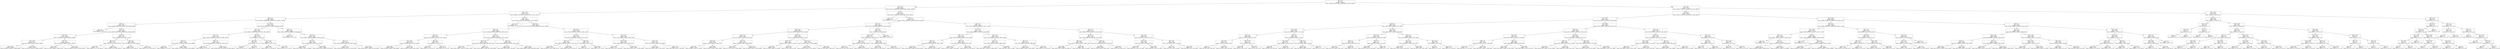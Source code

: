 digraph Tree {
node [shape=box] ;
0 [label="X[0] <= 0.5\ngini = 0.767\nsamples = 11104308\nvalue = [3318560, 5201667, 2096, 5139568, 28833, 1815415, 2063010]"] ;
1 [label="X[3] <= 74.5\ngini = 0.783\nsamples = 6333381\nvalue = [2773427, 1450634, 2053, 2665681, 23630, 1440291, 1666395]"] ;
0 -> 1 [labeldistance=2.5, labelangle=45, headlabel="True"] ;
2 [label="X[10] <= 230.5\ngini = 0.78\nsamples = 5474859\nvalue = [2498556, 1320756, 1637, 2304290, 20029, 1174113, 1343772]"] ;
1 -> 2 ;
3 [label="X[9] <= 2.5\ngini = 0.783\nsamples = 4446231\nvalue = [1896370, 1049982, 1305, 1937851, 15513, 1006761, 1126816]"] ;
2 -> 3 ;
4 [label="X[8] <= 1.5\ngini = 0.776\nsamples = 3007770\nvalue = [1243891, 699647, 183, 1405200, 14418, 910638, 483848]"] ;
3 -> 4 ;
5 [label="gini = 0.0\nsamples = 573300\nvalue = [907189, 0, 0, 0, 0, 0, 0]"] ;
4 -> 5 ;
6 [label="X[8] <= 2.5\ngini = 0.754\nsamples = 2434470\nvalue = [336702, 699647, 183, 1405200, 14418, 910638, 483848]"] ;
4 -> 6 ;
7 [label="X[10] <= 94.5\ngini = 0.712\nsamples = 2206296\nvalue = [0, 699647, 0, 1405200, 0, 900855, 483848]"] ;
6 -> 7 ;
8 [label="X[2] <= 119.5\ngini = 0.697\nsamples = 1143271\nvalue = [0, 357863, 0, 796218, 0, 409240, 244836]"] ;
7 -> 8 ;
9 [label="gini = 0.664\nsamples = 378816\nvalue = [0, 90620, 0, 299148, 0, 125608, 83483]"] ;
8 -> 9 ;
10 [label="gini = 0.709\nsamples = 764455\nvalue = [0, 267243, 0, 497070, 0, 283632, 161353]"] ;
8 -> 10 ;
11 [label="X[6] <= 1.5\ngini = 0.722\nsamples = 1063025\nvalue = [0, 341784, 0, 608982, 0, 491615, 239012]"] ;
7 -> 11 ;
12 [label="gini = 0.706\nsamples = 64753\nvalue = [0, 17362, 0, 38608, 0, 12869, 33725]"] ;
11 -> 12 ;
13 [label="gini = 0.718\nsamples = 998272\nvalue = [0, 324422, 0, 570374, 0, 478746, 205287]"] ;
11 -> 13 ;
14 [label="X[4] <= 8.5\ngini = 0.128\nsamples = 228174\nvalue = [336702, 0, 183, 0, 14418, 9783, 0]"] ;
6 -> 14 ;
15 [label="X[6] <= 6.5\ngini = 0.153\nsamples = 131787\nvalue = [191272, 0, 24, 0, 10055, 6929, 0]"] ;
14 -> 15 ;
16 [label="gini = 0.109\nsamples = 37621\nvalue = [55881, 0, 11, 0, 1702, 1649, 0]"] ;
15 -> 16 ;
17 [label="gini = 0.17\nsamples = 94166\nvalue = [135391, 0, 13, 0, 8353, 5280, 0]"] ;
15 -> 17 ;
18 [label="X[9] <= 0.5\ngini = 0.093\nsamples = 96387\nvalue = [145430, 0, 159, 0, 4363, 2854, 0]"] ;
14 -> 18 ;
19 [label="gini = 0.079\nsamples = 34424\nvalue = [52355, 0, 38, 0, 6, 2202, 0]"] ;
18 -> 19 ;
20 [label="gini = 0.1\nsamples = 61963\nvalue = [93075, 0, 121, 0, 4357, 652, 0]"] ;
18 -> 20 ;
21 [label="X[7] <= 195.5\ngini = 0.758\nsamples = 1438461\nvalue = [652479, 350335, 1122, 532651, 1095, 96123, 642968]"] ;
3 -> 21 ;
22 [label="X[1] <= 0.5\ngini = 0.744\nsamples = 829275\nvalue = [462845, 193863, 1088, 251782, 1042, 50561, 352861]"] ;
21 -> 22 ;
23 [label="X[4] <= 4.5\ngini = 0.747\nsamples = 814527\nvalue = [440166, 193863, 1087, 251781, 979, 49983, 352853]"] ;
22 -> 23 ;
24 [label="X[8] <= 1.5\ngini = 0.731\nsamples = 359795\nvalue = [147928, 111771, 342, 101043, 0, 2020, 206642]"] ;
23 -> 24 ;
25 [label="gini = 0.0\nsamples = 66991\nvalue = [105868, 0, 0, 0, 0, 0, 0]"] ;
24 -> 25 ;
26 [label="gini = 0.688\nsamples = 292804\nvalue = [42060, 111771, 342, 101043, 0, 2020, 206642]"] ;
24 -> 26 ;
27 [label="X[8] <= 1.5\ngini = 0.733\nsamples = 454732\nvalue = [292238, 82092, 745, 150738, 979, 47963, 146211]"] ;
23 -> 27 ;
28 [label="gini = 0.0\nsamples = 126706\nvalue = [200758, 0, 0, 0, 0, 0, 0]"] ;
27 -> 28 ;
29 [label="gini = 0.773\nsamples = 328026\nvalue = [91480, 82092, 745, 150738, 979, 47963, 146211]"] ;
27 -> 29 ;
30 [label="X[8] <= 2.5\ngini = 0.054\nsamples = 14748\nvalue = [22679, 0, 1, 1, 63, 578, 8]"] ;
22 -> 30 ;
31 [label="X[5] <= 0.5\ngini = 0.482\nsamples = 20\nvalue = [20, 0, 0, 1, 0, 1, 8]"] ;
30 -> 31 ;
32 [label="gini = 0.346\nsamples = 5\nvalue = [2, 0, 0, 0, 0, 0, 7]"] ;
31 -> 32 ;
33 [label="gini = 0.259\nsamples = 15\nvalue = [18, 0, 0, 1, 0, 1, 1]"] ;
31 -> 33 ;
34 [label="X[2] <= 129.5\ngini = 0.054\nsamples = 14728\nvalue = [22659, 0, 1, 0, 63, 577, 0]"] ;
30 -> 34 ;
35 [label="gini = 0.069\nsamples = 7145\nvalue = [10917, 0, 1, 0, 36, 365, 0]"] ;
34 -> 35 ;
36 [label="gini = 0.039\nsamples = 7583\nvalue = [11742, 0, 0, 0, 27, 212, 0]"] ;
34 -> 36 ;
37 [label="X[8] <= 1.5\ngini = 0.757\nsamples = 609186\nvalue = [189634, 156472, 34, 280869, 53, 45562, 290107]"] ;
21 -> 37 ;
38 [label="gini = 0.0\nsamples = 79749\nvalue = [125794, 0, 0, 0, 0, 0, 0]"] ;
37 -> 38 ;
39 [label="X[4] <= 4.5\ngini = 0.723\nsamples = 529437\nvalue = [63840, 156472, 34, 280869, 53, 45562, 290107]"] ;
37 -> 39 ;
40 [label="X[3] <= 57.5\ngini = 0.677\nsamples = 206191\nvalue = [16205, 74503, 0, 97293, 2, 75, 137955]"] ;
39 -> 40 ;
41 [label="gini = 0.607\nsamples = 39829\nvalue = [2187, 13399, 0, 12447, 0, 9, 34804]"] ;
40 -> 41 ;
42 [label="gini = 0.686\nsamples = 166362\nvalue = [14018, 61104, 0, 84846, 2, 66, 103151]"] ;
40 -> 42 ;
43 [label="X[5] <= 1.5\ngini = 0.74\nsamples = 323246\nvalue = [47635, 81969, 34, 183576, 51, 45487, 152152]"] ;
39 -> 43 ;
44 [label="gini = 0.712\nsamples = 177437\nvalue = [25505, 40502, 29, 103728, 12, 13759, 97205]"] ;
43 -> 44 ;
45 [label="gini = 0.762\nsamples = 145809\nvalue = [22130, 41467, 5, 79848, 39, 31728, 54947]"] ;
43 -> 45 ;
46 [label="X[8] <= 1.5\ngini = 0.757\nsamples = 1028628\nvalue = [602186, 270774, 332, 366439, 4516, 167352, 216956]"] ;
2 -> 46 ;
47 [label="gini = 0.0\nsamples = 224339\nvalue = [355047, 0, 0, 0, 0, 0, 0]"] ;
46 -> 47 ;
48 [label="X[9] <= 2.5\ngini = 0.788\nsamples = 804289\nvalue = [247139, 270774, 332, 366439, 4516, 167352, 216956]"] ;
46 -> 48 ;
49 [label="X[6] <= 2.0\ngini = 0.784\nsamples = 556486\nvalue = [170584, 201233, 64, 256093, 4355, 149747, 99517]"] ;
48 -> 49 ;
50 [label="X[8] <= 2.5\ngini = 0.761\nsamples = 213222\nvalue = [87276, 91025, 5, 90754, 312, 14137, 54009]"] ;
49 -> 50 ;
51 [label="X[7] <= 62.5\ngini = 0.684\nsamples = 157250\nvalue = [0, 91025, 0, 90754, 0, 13210, 54009]"] ;
50 -> 51 ;
52 [label="gini = 0.663\nsamples = 82849\nvalue = [0, 50983, 0, 49695, 0, 3629, 26989]"] ;
51 -> 52 ;
53 [label="gini = 0.703\nsamples = 74401\nvalue = [0, 40042, 0, 41059, 0, 9581, 27020]"] ;
51 -> 53 ;
54 [label="X[8] <= 4.5\ngini = 0.028\nsamples = 55972\nvalue = [87276, 0, 5, 0, 312, 927, 0]"] ;
50 -> 54 ;
55 [label="gini = 0.44\nsamples = 2784\nvalue = [3106, 0, 5, 0, 312, 927, 0]"] ;
54 -> 55 ;
56 [label="gini = 0.0\nsamples = 53188\nvalue = [84170, 0, 0, 0, 0, 0, 0]"] ;
54 -> 56 ;
57 [label="X[4] <= 7.5\ngini = 0.774\nsamples = 343264\nvalue = [83308, 110208, 59, 165339, 4043, 135610, 45508]"] ;
49 -> 57 ;
58 [label="X[2] <= 128.5\ngini = 0.787\nsamples = 144357\nvalue = [32852, 45379, 1, 68995, 1562, 45873, 34012]"] ;
57 -> 58 ;
59 [label="gini = 0.791\nsamples = 72526\nvalue = [20531, 18482, 1, 31915, 511, 26105, 17383]"] ;
58 -> 59 ;
60 [label="gini = 0.774\nsamples = 71831\nvalue = [12321, 26897, 0, 37080, 1051, 19768, 16629]"] ;
58 -> 60 ;
61 [label="X[9] <= 0.5\ngini = 0.757\nsamples = 198907\nvalue = [50456, 64829, 58, 96344, 2481, 89737, 11496]"] ;
57 -> 61 ;
62 [label="gini = 0.728\nsamples = 18265\nvalue = [3837, 8743, 6, 9916, 1, 204, 6447]"] ;
61 -> 62 ;
63 [label="gini = 0.746\nsamples = 180642\nvalue = [46619, 56086, 52, 86428, 2480, 89533, 5049]"] ;
61 -> 63 ;
64 [label="X[7] <= 201.5\ngini = 0.759\nsamples = 247803\nvalue = [76555, 69541, 268, 110346, 161, 17605, 117439]"] ;
48 -> 64 ;
65 [label="X[1] <= 0.5\ngini = 0.761\nsamples = 167914\nvalue = [62342, 45183, 268, 71063, 148, 10617, 76173]"] ;
64 -> 65 ;
66 [label="X[8] <= 2.5\ngini = 0.761\nsamples = 166032\nvalue = [59505, 45183, 264, 71015, 141, 10547, 76173]"] ;
65 -> 66 ;
67 [label="gini = 0.682\nsamples = 127583\nvalue = [0, 45183, 0, 71015, 0, 9496, 76173]"] ;
66 -> 67 ;
68 [label="gini = 0.047\nsamples = 38449\nvalue = [59505, 0, 264, 0, 141, 1051, 0]"] ;
66 -> 68 ;
69 [label="X[8] <= 2.5\ngini = 0.084\nsamples = 1882\nvalue = [2837, 0, 4, 48, 7, 70, 0]"] ;
65 -> 69 ;
70 [label="gini = 0.0\nsamples = 34\nvalue = [0, 0, 0, 48, 0, 0, 0]"] ;
69 -> 70 ;
71 [label="gini = 0.054\nsamples = 1848\nvalue = [2837, 0, 4, 0, 7, 70, 0]"] ;
69 -> 71 ;
72 [label="X[3] <= 41.5\ngini = 0.743\nsamples = 79889\nvalue = [14213, 24358, 0, 39283, 13, 6988, 41266]"] ;
64 -> 72 ;
73 [label="X[10] <= 239.5\ngini = 0.735\nsamples = 42691\nvalue = [6559, 11648, 0, 20314, 12, 4499, 24371]"] ;
72 -> 73 ;
74 [label="gini = 0.724\nsamples = 2788\nvalue = [481, 1524, 0, 1537, 0, 146, 823]"] ;
73 -> 74 ;
75 [label="gini = 0.731\nsamples = 39903\nvalue = [6078, 10124, 0, 18777, 12, 4353, 23548]"] ;
73 -> 75 ;
76 [label="X[2] <= 124.5\ngini = 0.747\nsamples = 37198\nvalue = [7654, 12710, 0, 18969, 1, 2489, 16895]"] ;
72 -> 76 ;
77 [label="gini = 0.745\nsamples = 23648\nvalue = [5707, 6318, 0, 12827, 0, 1700, 10703]"] ;
76 -> 77 ;
78 [label="gini = 0.737\nsamples = 13550\nvalue = [1947, 6392, 0, 6142, 1, 789, 6192]"] ;
76 -> 78 ;
79 [label="X[8] <= 1.5\ngini = 0.785\nsamples = 858522\nvalue = [274871, 129878, 416, 361391, 3601, 266178, 322623]"] ;
1 -> 79 ;
80 [label="gini = 0.0\nsamples = 91119\nvalue = [144086, 0, 0, 0, 0, 0, 0]"] ;
79 -> 80 ;
81 [label="X[5] <= 1.5\ngini = 0.77\nsamples = 767403\nvalue = [130785, 129878, 416, 361391, 3601, 266178, 322623]"] ;
79 -> 81 ;
82 [label="X[8] <= 2.5\ngini = 0.757\nsamples = 458206\nvalue = [77974, 73879, 292, 208406, 1554, 122001, 241308]"] ;
81 -> 82 ;
83 [label="X[10] <= 23.5\ngini = 0.706\nsamples = 405564\nvalue = [0, 73879, 0, 208406, 0, 118557, 241308]"] ;
82 -> 83 ;
84 [label="X[10] <= 5.5\ngini = 0.708\nsamples = 189397\nvalue = [0, 51529, 0, 122244, 0, 44352, 81795]"] ;
83 -> 84 ;
85 [label="X[6] <= 9.0\ngini = 0.698\nsamples = 62139\nvalue = [0, 12975, 0, 38336, 0, 14067, 32792]"] ;
84 -> 85 ;
86 [label="gini = 0.65\nsamples = 18536\nvalue = [0, 6694, 0, 11334, 0, 0, 11308]"] ;
85 -> 86 ;
87 [label="gini = 0.699\nsamples = 43603\nvalue = [0, 6281, 0, 27002, 0, 14067, 21484]"] ;
85 -> 87 ;
88 [label="X[5] <= 0.5\ngini = 0.709\nsamples = 127258\nvalue = [0, 38554, 0, 83908, 0, 30285, 49003]"] ;
84 -> 88 ;
89 [label="gini = 0.693\nsamples = 38513\nvalue = [0, 7710, 0, 27141, 0, 11569, 14604]"] ;
88 -> 89 ;
90 [label="gini = 0.712\nsamples = 88745\nvalue = [0, 30844, 0, 56767, 0, 18716, 34399]"] ;
88 -> 90 ;
91 [label="X[6] <= 17.0\ngini = 0.668\nsamples = 216167\nvalue = [0, 22350, 0, 86162, 0, 74205, 159513]"] ;
83 -> 91 ;
92 [label="X[2] <= 131.5\ngini = 0.571\nsamples = 59816\nvalue = [0, 11675, 0, 29945, 0, 0, 53130]"] ;
91 -> 92 ;
93 [label="gini = 0.565\nsamples = 57965\nvalue = [0, 10916, 0, 28601, 0, 0, 52256]"] ;
92 -> 93 ;
94 [label="gini = 0.645\nsamples = 1851\nvalue = [0, 759, 0, 1344, 0, 0, 874]"] ;
92 -> 94 ;
95 [label="X[3] <= 75.5\ngini = 0.672\nsamples = 156351\nvalue = [0, 10675, 0, 56217, 0, 74205, 106383]"] ;
91 -> 95 ;
96 [label="gini = 0.661\nsamples = 147355\nvalue = [0, 8919, 0, 47610, 0, 72721, 104011]"] ;
95 -> 96 ;
97 [label="gini = 0.58\nsamples = 8996\nvalue = [0, 1756, 0, 8607, 0, 1484, 2372]"] ;
95 -> 97 ;
98 [label="X[8] <= 4.5\ngini = 0.121\nsamples = 52642\nvalue = [77974, 0, 292, 0, 1554, 3444, 0]"] ;
82 -> 98 ;
99 [label="X[3] <= 76.5\ngini = 0.278\nsamples = 21144\nvalue = [28183, 0, 292, 0, 1554, 3444, 0]"] ;
98 -> 99 ;
100 [label="X[9] <= 2.5\ngini = 0.233\nsamples = 15056\nvalue = [20780, 0, 226, 0, 1060, 1786, 0]"] ;
99 -> 100 ;
101 [label="gini = 0.257\nsamples = 10100\nvalue = [13775, 0, 103, 0, 1007, 1194, 0]"] ;
100 -> 101 ;
102 [label="gini = 0.182\nsamples = 4956\nvalue = [7005, 0, 123, 0, 53, 592, 0]"] ;
100 -> 102 ;
103 [label="X[8] <= 3.5\ngini = 0.376\nsamples = 6088\nvalue = [7403, 0, 66, 0, 494, 1658, 0]"] ;
99 -> 103 ;
104 [label="gini = 0.265\nsamples = 5509\nvalue = [7403, 0, 0, 0, 208, 1126, 0]"] ;
103 -> 104 ;
105 [label="gini = 0.528\nsamples = 579\nvalue = [0, 0, 66, 0, 286, 532, 0]"] ;
103 -> 105 ;
106 [label="gini = 0.0\nsamples = 31498\nvalue = [49791, 0, 0, 0, 0, 0, 0]"] ;
98 -> 106 ;
107 [label="X[4] <= 7.5\ngini = 0.763\nsamples = 309197\nvalue = [52811, 55999, 124, 152985, 2047, 144177, 81315]"] ;
81 -> 107 ;
108 [label="X[7] <= 170.5\ngini = 0.775\nsamples = 179494\nvalue = [33202, 34389, 57, 87365, 1026, 67145, 60980]"] ;
107 -> 108 ;
109 [label="X[3] <= 75.5\ngini = 0.789\nsamples = 75948\nvalue = [20796, 14104, 54, 32900, 761, 27197, 24582]"] ;
108 -> 109 ;
110 [label="X[5] <= 2.5\ngini = 0.781\nsamples = 49266\nvalue = [14014, 6697, 9, 20204, 159, 19160, 17836]"] ;
109 -> 110 ;
111 [label="gini = 0.781\nsamples = 47562\nvalue = [13425, 6565, 9, 19608, 159, 19154, 16470]"] ;
110 -> 111 ;
112 [label="gini = 0.642\nsamples = 1704\nvalue = [589, 132, 0, 596, 0, 6, 1366]"] ;
110 -> 112 ;
113 [label="X[8] <= 2.5\ngini = 0.792\nsamples = 26682\nvalue = [6782, 7407, 45, 12696, 602, 8037, 6746]"] ;
109 -> 113 ;
114 [label="gini = 0.731\nsamples = 21684\nvalue = [0, 7407, 0, 12696, 0, 7478, 6746]"] ;
113 -> 114 ;
115 [label="gini = 0.269\nsamples = 4998\nvalue = [6782, 0, 45, 0, 602, 559, 0]"] ;
113 -> 115 ;
116 [label="X[3] <= 75.5\ngini = 0.759\nsamples = 103546\nvalue = [12406, 20285, 3, 54465, 265, 39948, 36398]"] ;
108 -> 116 ;
117 [label="X[5] <= 2.5\ngini = 0.757\nsamples = 67944\nvalue = [8904, 10319, 1, 33456, 107, 28960, 25853]"] ;
116 -> 117 ;
118 [label="gini = 0.756\nsamples = 65237\nvalue = [8522, 9991, 1, 32190, 107, 28956, 23587]"] ;
117 -> 118 ;
119 [label="gini = 0.612\nsamples = 2707\nvalue = [382, 328, 0, 1266, 0, 4, 2266]"] ;
117 -> 119 ;
120 [label="X[8] <= 2.5\ngini = 0.751\nsamples = 35602\nvalue = [3502, 9966, 2, 21009, 158, 10988, 10545]"] ;
116 -> 120 ;
121 [label="gini = 0.719\nsamples = 33159\nvalue = [0, 9966, 0, 21009, 0, 10765, 10545]"] ;
120 -> 121 ;
122 [label="gini = 0.183\nsamples = 2443\nvalue = [3502, 0, 2, 0, 158, 223, 0]"] ;
120 -> 122 ;
123 [label="X[5] <= 2.5\ngini = 0.727\nsamples = 129703\nvalue = [19609, 21610, 67, 65620, 1021, 77032, 20335]"] ;
107 -> 123 ;
124 [label="X[3] <= 75.5\ngini = 0.677\nsamples = 110208\nvalue = [14934, 18837, 62, 57699, 1021, 76827, 4998]"] ;
123 -> 124 ;
125 [label="X[9] <= 2.5\ngini = 0.643\nsamples = 68045\nvalue = [10199, 7783, 14, 31321, 331, 54683, 3446]"] ;
124 -> 125 ;
126 [label="gini = 0.608\nsamples = 63668\nvalue = [9145, 7334, 12, 29452, 331, 54661, 0]"] ;
125 -> 126 ;
127 [label="gini = 0.644\nsamples = 4377\nvalue = [1054, 449, 2, 1869, 0, 22, 3446]"] ;
125 -> 127 ;
128 [label="X[8] <= 2.5\ngini = 0.699\nsamples = 42163\nvalue = [4735, 11054, 48, 26378, 690, 22144, 1552]"] ;
124 -> 128 ;
129 [label="gini = 0.649\nsamples = 38626\nvalue = [0, 11054, 0, 26378, 0, 22031, 1552]"] ;
128 -> 129 ;
130 [label="gini = 0.266\nsamples = 3537\nvalue = [4735, 0, 48, 0, 690, 113, 0]"] ;
128 -> 130 ;
131 [label="X[3] <= 75.5\ngini = 0.657\nsamples = 19495\nvalue = [4675, 2773, 5, 7921, 0, 205, 15337]"] ;
123 -> 131 ;
132 [label="X[10] <= 25.5\ngini = 0.616\nsamples = 13626\nvalue = [3517, 1334, 5, 4676, 0, 86, 11916]"] ;
131 -> 132 ;
133 [label="gini = 0.541\nsamples = 7029\nvalue = [2008, 513, 0, 1424, 0, 35, 7009]"] ;
132 -> 133 ;
134 [label="gini = 0.662\nsamples = 6597\nvalue = [1509, 821, 5, 3252, 0, 51, 4907]"] ;
132 -> 134 ;
135 [label="X[3] <= 76.5\ngini = 0.708\nsamples = 5869\nvalue = [1158, 1439, 0, 3245, 0, 119, 3421]"] ;
131 -> 135 ;
136 [label="gini = 0.725\nsamples = 2192\nvalue = [535, 755, 0, 1331, 0, 14, 881]"] ;
135 -> 136 ;
137 [label="gini = 0.681\nsamples = 3677\nvalue = [623, 684, 0, 1914, 0, 105, 2540]"] ;
135 -> 137 ;
138 [label="X[1] <= 0.5\ngini = 0.635\nsamples = 4770927\nvalue = [545133, 3751033, 43, 2473887, 5203, 375124, 396615]"] ;
0 -> 138 [labeldistance=2.5, labelangle=-45, headlabel="False"] ;
139 [label="X[5] <= 0.5\ngini = 0.634\nsamples = 4761433\nvalue = [530702, 3751033, 40, 2473803, 5001, 374826, 396614]"] ;
138 -> 139 ;
140 [label="X[7] <= 110.5\ngini = 0.687\nsamples = 431201\nvalue = [31719, 203532, 10, 304255, 209, 56626, 85538]"] ;
139 -> 140 ;
141 [label="X[4] <= 2.5\ngini = 0.677\nsamples = 69345\nvalue = [5591, 45000, 3, 40941, 46, 7474, 10926]"] ;
140 -> 141 ;
142 [label="X[2] <= 124.5\ngini = 0.589\nsamples = 21887\nvalue = [740, 18673, 0, 12027, 1, 1375, 2075]"] ;
141 -> 142 ;
143 [label="X[0] <= 1.5\ngini = 0.698\nsamples = 3564\nvalue = [174, 1247, 0, 2559, 0, 656, 979]"] ;
142 -> 143 ;
144 [label="X[3] <= 44.5\ngini = 0.677\nsamples = 3164\nvalue = [113, 817, 0, 2456, 0, 652, 962]"] ;
143 -> 144 ;
145 [label="gini = 0.7\nsamples = 1291\nvalue = [41, 203, 0, 862, 0, 360, 542]"] ;
144 -> 145 ;
146 [label="gini = 0.644\nsamples = 1873\nvalue = [72, 614, 0, 1594, 0, 292, 420]"] ;
144 -> 146 ;
147 [label="X[10] <= 227.0\ngini = 0.472\nsamples = 400\nvalue = [61, 430, 0, 103, 0, 4, 17]"] ;
143 -> 147 ;
148 [label="gini = 0.391\nsamples = 349\nvalue = [49, 412, 0, 58, 0, 4, 14]"] ;
147 -> 148 ;
149 [label="gini = 0.589\nsamples = 51\nvalue = [12, 18, 0, 45, 0, 0, 3]"] ;
147 -> 149 ;
150 [label="X[6] <= 3.5\ngini = 0.539\nsamples = 18323\nvalue = [566, 17426, 0, 9468, 1, 719, 1096]"] ;
142 -> 150 ;
151 [label="X[2] <= 128.5\ngini = 0.64\nsamples = 1326\nvalue = [65, 951, 0, 815, 0, 103, 185]"] ;
150 -> 151 ;
152 [label="gini = 0.663\nsamples = 814\nvalue = [42, 493, 0, 532, 0, 86, 125]"] ;
151 -> 152 ;
153 [label="gini = 0.584\nsamples = 512\nvalue = [23, 458, 0, 283, 0, 17, 60]"] ;
151 -> 153 ;
154 [label="X[8] <= 2.5\ngini = 0.528\nsamples = 16997\nvalue = [501, 16475, 0, 8653, 1, 616, 911]"] ;
150 -> 154 ;
155 [label="gini = 0.512\nsamples = 16686\nvalue = [30, 16475, 0, 8653, 0, 613, 911]"] ;
154 -> 155 ;
156 [label="gini = 0.017\nsamples = 311\nvalue = [471, 0, 0, 0, 1, 3, 0]"] ;
154 -> 156 ;
157 [label="X[2] <= 124.5\ngini = 0.704\nsamples = 47458\nvalue = [4851, 26327, 3, 28914, 45, 6099, 8851]"] ;
141 -> 157 ;
158 [label="X[3] <= 48.5\ngini = 0.723\nsamples = 15637\nvalue = [1606, 5534, 0, 10482, 4, 2843, 4286]"] ;
157 -> 158 ;
159 [label="X[8] <= 2.5\ngini = 0.714\nsamples = 5852\nvalue = [696, 1157, 0, 4208, 3, 1502, 1747]"] ;
158 -> 159 ;
160 [label="gini = 0.673\nsamples = 5400\nvalue = [16, 1157, 0, 4208, 0, 1502, 1747]"] ;
159 -> 160 ;
161 [label="gini = 0.009\nsamples = 452\nvalue = [680, 0, 0, 0, 3, 0, 0]"] ;
159 -> 161 ;
162 [label="X[8] <= 2.5\ngini = 0.717\nsamples = 9785\nvalue = [910, 4377, 0, 6274, 1, 1341, 2539]"] ;
158 -> 162 ;
163 [label="gini = 0.686\nsamples = 9219\nvalue = [53, 4377, 0, 6274, 0, 1334, 2539]"] ;
162 -> 163 ;
164 [label="gini = 0.018\nsamples = 566\nvalue = [857, 0, 0, 0, 1, 7, 0]"] ;
162 -> 164 ;
165 [label="X[8] <= 2.5\ngini = 0.679\nsamples = 31821\nvalue = [3245, 20793, 3, 18432, 41, 3256, 4565]"] ;
157 -> 165 ;
166 [label="X[3] <= 72.5\ngini = 0.639\nsamples = 29837\nvalue = [206, 20793, 0, 18432, 0, 3193, 4565]"] ;
165 -> 166 ;
167 [label="gini = 0.625\nsamples = 23191\nvalue = [154, 17756, 0, 13185, 0, 2226, 3370]"] ;
166 -> 167 ;
168 [label="gini = 0.645\nsamples = 6646\nvalue = [52, 3037, 0, 5247, 0, 967, 1195]"] ;
166 -> 168 ;
169 [label="X[10] <= 4.5\ngini = 0.066\nsamples = 1984\nvalue = [3039, 0, 3, 0, 41, 63, 0]"] ;
165 -> 169 ;
170 [label="gini = 0.427\nsamples = 29\nvalue = [38, 0, 0, 0, 17, 0, 0]"] ;
169 -> 170 ;
171 [label="gini = 0.057\nsamples = 1955\nvalue = [3001, 0, 3, 0, 24, 63, 0]"] ;
169 -> 171 ;
172 [label="X[7] <= 208.5\ngini = 0.685\nsamples = 361856\nvalue = [26128, 158532, 7, 263314, 163, 49152, 74612]"] ;
140 -> 172 ;
173 [label="X[9] <= 2.5\ngini = 0.686\nsamples = 213581\nvalue = [15725, 102012, 4, 150297, 125, 27956, 41251]"] ;
172 -> 173 ;
174 [label="X[10] <= 38.5\ngini = 0.67\nsamples = 97215\nvalue = [4887, 47277, 2, 70364, 91, 22700, 8334]"] ;
173 -> 174 ;
175 [label="X[9] <= 0.5\ngini = 0.716\nsamples = 16269\nvalue = [1203, 5374, 2, 10776, 17, 5960, 2385]"] ;
174 -> 175 ;
176 [label="gini = 0.705\nsamples = 1202\nvalue = [245, 332, 0, 771, 0, 4, 543]"] ;
175 -> 176 ;
177 [label="gini = 0.709\nsamples = 15067\nvalue = [958, 5042, 2, 10005, 17, 5956, 1842]"] ;
175 -> 177 ;
178 [label="X[0] <= 1.5\ngini = 0.656\nsamples = 80946\nvalue = [3684, 41903, 0, 59588, 74, 16740, 5949]"] ;
174 -> 178 ;
179 [label="gini = 0.645\nsamples = 70915\nvalue = [2701, 30947, 0, 56462, 33, 16197, 5622]"] ;
178 -> 179 ;
180 [label="gini = 0.486\nsamples = 10031\nvalue = [983, 10956, 0, 3126, 41, 543, 327]"] ;
178 -> 180 ;
181 [label="X[3] <= 67.5\ngini = 0.686\nsamples = 116366\nvalue = [10838, 54735, 2, 79933, 34, 5256, 32917]"] ;
173 -> 181 ;
182 [label="X[0] <= 1.5\ngini = 0.679\nsamples = 64383\nvalue = [5583, 37079, 0, 40555, 16, 2514, 15668]"] ;
181 -> 182 ;
183 [label="gini = 0.671\nsamples = 54733\nvalue = [3914, 27307, 0, 38307, 14, 2274, 14294]"] ;
182 -> 183 ;
184 [label="gini = 0.551\nsamples = 9650\nvalue = [1669, 9772, 0, 2248, 2, 240, 1374]"] ;
182 -> 184 ;
185 [label="X[6] <= 32.5\ngini = 0.676\nsamples = 51983\nvalue = [5255, 17656, 2, 39378, 18, 2742, 17249]"] ;
181 -> 185 ;
186 [label="gini = 0.674\nsamples = 34285\nvalue = [3772, 8817, 0, 26157, 14, 2125, 13360]"] ;
185 -> 186 ;
187 [label="gini = 0.656\nsamples = 17698\nvalue = [1483, 8839, 2, 13221, 4, 617, 3889]"] ;
185 -> 187 ;
188 [label="X[8] <= 2.5\ngini = 0.679\nsamples = 148275\nvalue = [10403, 56520, 3, 113017, 38, 21196, 33361]"] ;
172 -> 188 ;
189 [label="X[9] <= 2.5\ngini = 0.652\nsamples = 141945\nvalue = [419, 56520, 0, 113017, 0, 21178, 33361]"] ;
188 -> 189 ;
190 [label="X[2] <= 133.5\ngini = 0.634\nsamples = 69450\nvalue = [193, 27140, 0, 57618, 0, 17210, 7659]"] ;
189 -> 190 ;
191 [label="gini = 0.63\nsamples = 64251\nvalue = [163, 23963, 0, 54142, 0, 16176, 7140]"] ;
190 -> 191 ;
192 [label="gini = 0.653\nsamples = 5199\nvalue = [30, 3177, 0, 3476, 0, 1034, 519]"] ;
190 -> 192 ;
193 [label="X[0] <= 1.5\ngini = 0.65\nsamples = 72495\nvalue = [226, 29380, 0, 55399, 0, 3968, 25702]"] ;
189 -> 193 ;
194 [label="gini = 0.641\nsamples = 66345\nvalue = [174, 23379, 0, 52677, 0, 3857, 24809]"] ;
193 -> 194 ;
195 [label="gini = 0.537\nsamples = 6150\nvalue = [52, 6001, 0, 2722, 0, 111, 893]"] ;
193 -> 195 ;
196 [label="X[0] <= 3.5\ngini = 0.012\nsamples = 6330\nvalue = [9984, 0, 3, 0, 38, 18, 0]"] ;
188 -> 196 ;
197 [label="X[8] <= 4.5\ngini = 0.009\nsamples = 6153\nvalue = [9708, 0, 3, 0, 26, 15, 0]"] ;
196 -> 197 ;
198 [label="gini = 0.296\nsamples = 159\nvalue = [216, 0, 3, 0, 26, 15, 0]"] ;
197 -> 198 ;
199 [label="gini = 0.0\nsamples = 5994\nvalue = [9492, 0, 0, 0, 0, 0, 0]"] ;
197 -> 199 ;
200 [label="X[2] <= 127.5\ngini = 0.099\nsamples = 177\nvalue = [276, 0, 0, 0, 12, 3, 0]"] ;
196 -> 200 ;
201 [label="gini = 0.238\nsamples = 68\nvalue = [97, 0, 0, 0, 12, 3, 0]"] ;
200 -> 201 ;
202 [label="gini = 0.0\nsamples = 109\nvalue = [179, 0, 0, 0, 0, 0, 0]"] ;
200 -> 202 ;
203 [label="X[10] <= 230.5\ngini = 0.622\nsamples = 4330232\nvalue = [498983, 3547501, 30, 2169548, 4792, 318200, 311076]"] ;
139 -> 203 ;
204 [label="X[8] <= 2.5\ngini = 0.632\nsamples = 3394486\nvalue = [373052, 2698516, 29, 1746567, 3814, 276957, 271705]"] ;
203 -> 204 ;
205 [label="X[7] <= 148.5\ngini = 0.585\nsamples = 3177128\nvalue = [36695, 2698516, 0, 1746567, 0, 273377, 271705]"] ;
204 -> 205 ;
206 [label="X[8] <= 1.5\ngini = 0.558\nsamples = 1193972\nvalue = [16802, 1103147, 0, 587201, 0, 90208, 92341]"] ;
205 -> 206 ;
207 [label="gini = 0.0\nsamples = 10691\nvalue = [16802, 0, 0, 0, 0, 0, 0]"] ;
206 -> 207 ;
208 [label="X[0] <= 1.5\ngini = 0.55\nsamples = 1183281\nvalue = [0, 1103147, 0, 587201, 0, 90208, 92341]"] ;
206 -> 208 ;
209 [label="gini = 0.577\nsamples = 941738\nvalue = [0, 816369, 0, 508832, 0, 83093, 82373]"] ;
208 -> 209 ;
210 [label="gini = 0.394\nsamples = 241543\nvalue = [0, 286778, 0, 78369, 0, 7115, 9968]"] ;
208 -> 210 ;
211 [label="X[8] <= 1.5\ngini = 0.598\nsamples = 1983156\nvalue = [19893, 1595369, 0, 1159366, 0, 183169, 179364]"] ;
205 -> 211 ;
212 [label="gini = 0.0\nsamples = 12560\nvalue = [19893, 0, 0, 0, 0, 0, 0]"] ;
211 -> 212 ;
213 [label="X[4] <= 2.5\ngini = 0.593\nsamples = 1970596\nvalue = [0, 1595369, 0, 1159366, 0, 183169, 179364]"] ;
211 -> 213 ;
214 [label="gini = 0.539\nsamples = 280505\nvalue = [0, 264419, 0, 141269, 0, 16117, 21358]"] ;
213 -> 214 ;
215 [label="gini = 0.6\nsamples = 1690091\nvalue = [0, 1330950, 0, 1018097, 0, 167052, 158006]"] ;
213 -> 215 ;
216 [label="X[3] <= 72.5\ngini = 0.042\nsamples = 217358\nvalue = [336357, 0, 29, 0, 3814, 3580, 0]"] ;
204 -> 216 ;
217 [label="X[6] <= 43.5\ngini = 0.016\nsamples = 135819\nvalue = [213220, 0, 16, 0, 702, 978, 0]"] ;
216 -> 217 ;
218 [label="X[8] <= 4.5\ngini = 0.013\nsamples = 132621\nvalue = [208422, 0, 16, 0, 598, 782, 0]"] ;
217 -> 218 ;
219 [label="gini = 0.112\nsamples = 15051\nvalue = [22412, 0, 16, 0, 598, 782, 0]"] ;
218 -> 219 ;
220 [label="gini = 0.0\nsamples = 117570\nvalue = [186010, 0, 0, 0, 0, 0, 0]"] ;
218 -> 220 ;
221 [label="X[7] <= 185.5\ngini = 0.112\nsamples = 3198\nvalue = [4798, 0, 0, 0, 104, 196, 0]"] ;
217 -> 221 ;
222 [label="gini = 0.156\nsamples = 2209\nvalue = [3243, 0, 0, 0, 100, 195, 0]"] ;
221 -> 222 ;
223 [label="gini = 0.006\nsamples = 989\nvalue = [1555, 0, 0, 0, 4, 1, 0]"] ;
221 -> 223 ;
224 [label="X[8] <= 4.5\ngini = 0.086\nsamples = 81539\nvalue = [123137, 0, 13, 0, 3112, 2602, 0]"] ;
216 -> 224 ;
225 [label="X[3] <= 73.5\ngini = 0.312\nsamples = 19930\nvalue = [25992, 0, 13, 0, 3112, 2602, 0]"] ;
224 -> 225 ;
226 [label="gini = 0.635\nsamples = 4191\nvalue = [3114, 0, 0, 0, 2161, 1434, 0]"] ;
225 -> 226 ;
227 [label="gini = 0.16\nsamples = 15739\nvalue = [22878, 0, 13, 0, 951, 1168, 0]"] ;
225 -> 227 ;
228 [label="gini = 0.0\nsamples = 61609\nvalue = [97145, 0, 0, 0, 0, 0, 0]"] ;
224 -> 228 ;
229 [label="X[8] <= 2.5\ngini = 0.58\nsamples = 935746\nvalue = [125931, 848985, 1, 422981, 978, 41243, 39371]"] ;
203 -> 229 ;
230 [label="X[0] <= 2.5\ngini = 0.508\nsamples = 856776\nvalue = [2658, 848985, 0, 422981, 0, 40569, 39371]"] ;
229 -> 230 ;
231 [label="X[10] <= 238.5\ngini = 0.498\nsamples = 816239\nvalue = [2386, 829656, 0, 381486, 0, 39248, 37924]"] ;
230 -> 231 ;
232 [label="X[0] <= 1.5\ngini = 0.461\nsamples = 382630\nvalue = [521, 410729, 0, 167427, 0, 13250, 12686]"] ;
231 -> 232 ;
233 [label="gini = 0.446\nsamples = 338380\nvalue = [452, 373215, 0, 137080, 0, 12274, 11633]"] ;
232 -> 233 ;
234 [label="gini = 0.524\nsamples = 44250\nvalue = [69, 37514, 0, 30347, 0, 976, 1053]"] ;
232 -> 234 ;
235 [label="X[4] <= 2.5\ngini = 0.527\nsamples = 433609\nvalue = [1865, 418927, 0, 214059, 0, 25998, 25238]"] ;
231 -> 235 ;
236 [label="gini = 0.451\nsamples = 72300\nvalue = [258, 79339, 0, 29216, 0, 2155, 3227]"] ;
235 -> 236 ;
237 [label="gini = 0.54\nsamples = 361309\nvalue = [1607, 339588, 0, 184843, 0, 23843, 22011]"] ;
235 -> 237 ;
238 [label="X[2] <= 128.5\ngini = 0.485\nsamples = 40537\nvalue = [272, 19329, 0, 41495, 0, 1321, 1447]"] ;
230 -> 238 ;
239 [label="X[10] <= 231.5\ngini = 0.434\nsamples = 27935\nvalue = [99, 11051, 0, 31202, 0, 763, 907]"] ;
238 -> 239 ;
240 [label="gini = 0.276\nsamples = 4226\nvalue = [0, 977, 0, 5599, 0, 51, 54]"] ;
239 -> 240 ;
241 [label="gini = 0.456\nsamples = 23709\nvalue = [99, 10074, 0, 25603, 0, 712, 853]"] ;
239 -> 241 ;
242 [label="X[6] <= 40.5\ngini = 0.555\nsamples = 12602\nvalue = [173, 8278, 0, 10293, 0, 558, 540]"] ;
238 -> 242 ;
243 [label="gini = 0.551\nsamples = 6057\nvalue = [129, 5075, 0, 3863, 0, 227, 237]"] ;
242 -> 243 ;
244 [label="gini = 0.513\nsamples = 6545\nvalue = [44, 3203, 0, 6430, 0, 331, 303]"] ;
242 -> 244 ;
245 [label="X[10] <= 249.5\ngini = 0.026\nsamples = 78970\nvalue = [123273, 0, 1, 0, 978, 674, 0]"] ;
229 -> 245 ;
246 [label="X[2] <= 127.5\ngini = 0.006\nsamples = 65141\nvalue = [102647, 0, 1, 0, 91, 231, 0]"] ;
245 -> 246 ;
247 [label="X[5] <= 2.5\ngini = 0.003\nsamples = 46518\nvalue = [73288, 0, 0, 0, 31, 81, 0]"] ;
246 -> 247 ;
248 [label="gini = 0.003\nsamples = 44453\nvalue = [70006, 0, 0, 0, 31, 64, 0]"] ;
247 -> 248 ;
249 [label="gini = 0.01\nsamples = 2065\nvalue = [3282, 0, 0, 0, 0, 17, 0]"] ;
247 -> 249 ;
250 [label="X[6] <= 2.0\ngini = 0.014\nsamples = 18623\nvalue = [29359, 0, 1, 0, 60, 150, 0]"] ;
246 -> 250 ;
251 [label="gini = 0.003\nsamples = 4049\nvalue = [6353, 0, 0, 0, 7, 1, 0]"] ;
250 -> 251 ;
252 [label="gini = 0.017\nsamples = 14574\nvalue = [23006, 0, 1, 0, 53, 149, 0]"] ;
250 -> 252 ;
253 [label="X[8] <= 4.5\ngini = 0.115\nsamples = 13829\nvalue = [20626, 0, 0, 0, 887, 443, 0]"] ;
245 -> 253 ;
254 [label="X[3] <= 40.5\ngini = 0.501\nsamples = 2468\nvalue = [2575, 0, 0, 0, 887, 443, 0]"] ;
253 -> 254 ;
255 [label="gini = 0.0\nsamples = 147\nvalue = [242, 0, 0, 0, 0, 0, 0]"] ;
254 -> 255 ;
256 [label="gini = 0.521\nsamples = 2321\nvalue = [2333, 0, 0, 0, 887, 443, 0]"] ;
254 -> 256 ;
257 [label="gini = 0.0\nsamples = 11361\nvalue = [18051, 0, 0, 0, 0, 0, 0]"] ;
253 -> 257 ;
258 [label="X[2] <= 136.5\ngini = 0.076\nsamples = 9494\nvalue = [14431, 0, 3, 84, 202, 298, 1]"] ;
138 -> 258 ;
259 [label="X[8] <= 2.5\ngini = 0.068\nsamples = 9092\nvalue = [13879, 0, 3, 9, 193, 297, 1]"] ;
258 -> 259 ;
260 [label="X[7] <= 75.5\ngini = 0.485\nsamples = 8\nvalue = [2, 0, 0, 9, 0, 1, 1]"] ;
259 -> 260 ;
261 [label="X[4] <= 8.0\ngini = 0.444\nsamples = 2\nvalue = [2, 0, 0, 0, 0, 0, 1]"] ;
260 -> 261 ;
262 [label="gini = 0.0\nsamples = 1\nvalue = [0, 0, 0, 0, 0, 0, 1]"] ;
261 -> 262 ;
263 [label="gini = 0.0\nsamples = 1\nvalue = [2, 0, 0, 0, 0, 0, 0]"] ;
261 -> 263 ;
264 [label="X[6] <= 7.5\ngini = 0.18\nsamples = 6\nvalue = [0, 0, 0, 9, 0, 1, 0]"] ;
260 -> 264 ;
265 [label="gini = 0.0\nsamples = 1\nvalue = [0, 0, 0, 0, 0, 1, 0]"] ;
264 -> 265 ;
266 [label="gini = 0.0\nsamples = 5\nvalue = [0, 0, 0, 9, 0, 0, 0]"] ;
264 -> 266 ;
267 [label="X[10] <= 129.5\ngini = 0.067\nsamples = 9084\nvalue = [13877, 0, 3, 0, 193, 296, 0]"] ;
259 -> 267 ;
268 [label="X[4] <= 2.5\ngini = 0.083\nsamples = 5118\nvalue = [7707, 0, 0, 0, 119, 226, 0]"] ;
267 -> 268 ;
269 [label="X[9] <= 2.5\ngini = 0.18\nsamples = 509\nvalue = [735, 0, 0, 0, 15, 65, 0]"] ;
268 -> 269 ;
270 [label="X[3] <= 65.5\ngini = 0.097\nsamples = 157\nvalue = [223, 0, 0, 0, 11, 1, 0]"] ;
269 -> 270 ;
271 [label="gini = 0.231\nsamples = 20\nvalue = [26, 0, 0, 0, 4, 0, 0]"] ;
270 -> 271 ;
272 [label="gini = 0.075\nsamples = 137\nvalue = [197, 0, 0, 0, 7, 1, 0]"] ;
270 -> 272 ;
273 [label="X[10] <= 85.5\ngini = 0.209\nsamples = 352\nvalue = [512, 0, 0, 0, 4, 64, 0]"] ;
269 -> 273 ;
274 [label="gini = 0.104\nsamples = 208\nvalue = [326, 0, 0, 0, 0, 19, 0]"] ;
273 -> 274 ;
275 [label="gini = 0.337\nsamples = 144\nvalue = [186, 0, 0, 0, 4, 45, 0]"] ;
273 -> 275 ;
276 [label="X[3] <= 70.5\ngini = 0.071\nsamples = 4609\nvalue = [6972, 0, 0, 0, 104, 161, 0]"] ;
268 -> 276 ;
277 [label="X[2] <= 131.5\ngini = 0.057\nsamples = 3101\nvalue = [4722, 0, 0, 0, 55, 88, 0]"] ;
276 -> 277 ;
278 [label="gini = 0.037\nsamples = 2194\nvalue = [3349, 0, 0, 0, 30, 34, 0]"] ;
277 -> 278 ;
279 [label="gini = 0.104\nsamples = 907\nvalue = [1373, 0, 0, 0, 25, 54, 0]"] ;
277 -> 279 ;
280 [label="X[6] <= 22.0\ngini = 0.099\nsamples = 1508\nvalue = [2250, 0, 0, 0, 49, 73, 0]"] ;
276 -> 280 ;
281 [label="gini = 0.163\nsamples = 320\nvalue = [459, 0, 0, 0, 18, 26, 0]"] ;
280 -> 281 ;
282 [label="gini = 0.081\nsamples = 1188\nvalue = [1791, 0, 0, 0, 31, 47, 0]"] ;
280 -> 282 ;
283 [label="X[0] <= 59.5\ngini = 0.046\nsamples = 3966\nvalue = [6170, 0, 3, 0, 74, 70, 0]"] ;
267 -> 283 ;
284 [label="X[7] <= 152.5\ngini = 0.043\nsamples = 3959\nvalue = [6166, 0, 3, 0, 66, 70, 0]"] ;
283 -> 284 ;
285 [label="X[10] <= 205.5\ngini = 0.056\nsamples = 2726\nvalue = [4235, 0, 3, 0, 59, 62, 0]"] ;
284 -> 285 ;
286 [label="gini = 0.037\nsamples = 1963\nvalue = [3070, 0, 0, 0, 30, 28, 0]"] ;
285 -> 286 ;
287 [label="gini = 0.103\nsamples = 763\nvalue = [1165, 0, 3, 0, 29, 34, 0]"] ;
285 -> 287 ;
288 [label="X[4] <= 5.5\ngini = 0.015\nsamples = 1233\nvalue = [1931, 0, 0, 0, 7, 8, 0]"] ;
284 -> 288 ;
289 [label="gini = 0.044\nsamples = 355\nvalue = [569, 0, 0, 0, 6, 7, 0]"] ;
288 -> 289 ;
290 [label="gini = 0.003\nsamples = 878\nvalue = [1362, 0, 0, 0, 1, 1, 0]"] ;
288 -> 290 ;
291 [label="X[10] <= 211.0\ngini = 0.444\nsamples = 7\nvalue = [4, 0, 0, 0, 8, 0, 0]"] ;
283 -> 291 ;
292 [label="X[9] <= 1.5\ngini = 0.48\nsamples = 4\nvalue = [3, 0, 0, 0, 2, 0, 0]"] ;
291 -> 292 ;
293 [label="gini = 0.0\nsamples = 1\nvalue = [0, 0, 0, 0, 2, 0, 0]"] ;
292 -> 293 ;
294 [label="gini = 0.0\nsamples = 3\nvalue = [3, 0, 0, 0, 0, 0, 0]"] ;
292 -> 294 ;
295 [label="X[5] <= 0.5\ngini = 0.245\nsamples = 3\nvalue = [1, 0, 0, 0, 6, 0, 0]"] ;
291 -> 295 ;
296 [label="gini = 0.0\nsamples = 1\nvalue = [1, 0, 0, 0, 0, 0, 0]"] ;
295 -> 296 ;
297 [label="gini = 0.0\nsamples = 2\nvalue = [0, 0, 0, 0, 6, 0, 0]"] ;
295 -> 297 ;
298 [label="X[6] <= 36.5\ngini = 0.235\nsamples = 402\nvalue = [552, 0, 0, 75, 9, 1, 0]"] ;
258 -> 298 ;
299 [label="X[3] <= 73.0\ngini = 0.073\nsamples = 152\nvalue = [228, 0, 0, 0, 8, 1, 0]"] ;
298 -> 299 ;
300 [label="X[1] <= 1.5\ngini = 0.065\nsamples = 151\nvalue = [228, 0, 0, 0, 8, 0, 0]"] ;
299 -> 300 ;
301 [label="X[7] <= 79.5\ngini = 0.142\nsamples = 31\nvalue = [48, 0, 0, 0, 4, 0, 0]"] ;
300 -> 301 ;
302 [label="X[7] <= 68.5\ngini = 0.36\nsamples = 8\nvalue = [13, 0, 0, 0, 4, 0, 0]"] ;
301 -> 302 ;
303 [label="gini = 0.0\nsamples = 4\nvalue = [9, 0, 0, 0, 0, 0, 0]"] ;
302 -> 303 ;
304 [label="gini = 0.5\nsamples = 4\nvalue = [4, 0, 0, 0, 4, 0, 0]"] ;
302 -> 304 ;
305 [label="gini = 0.0\nsamples = 23\nvalue = [35, 0, 0, 0, 0, 0, 0]"] ;
301 -> 305 ;
306 [label="X[10] <= 134.0\ngini = 0.043\nsamples = 120\nvalue = [180, 0, 0, 0, 4, 0, 0]"] ;
300 -> 306 ;
307 [label="X[10] <= 126.5\ngini = 0.18\nsamples = 17\nvalue = [18, 0, 0, 0, 2, 0, 0]"] ;
306 -> 307 ;
308 [label="gini = 0.0\nsamples = 2\nvalue = [2, 0, 0, 0, 0, 0, 0]"] ;
307 -> 308 ;
309 [label="gini = 0.198\nsamples = 15\nvalue = [16, 0, 0, 0, 2, 0, 0]"] ;
307 -> 309 ;
310 [label="X[1] <= 5.5\ngini = 0.024\nsamples = 103\nvalue = [162, 0, 0, 0, 2, 0, 0]"] ;
306 -> 310 ;
311 [label="gini = 0.059\nsamples = 41\nvalue = [64, 0, 0, 0, 2, 0, 0]"] ;
310 -> 311 ;
312 [label="gini = 0.0\nsamples = 62\nvalue = [98, 0, 0, 0, 0, 0, 0]"] ;
310 -> 312 ;
313 [label="gini = 0.0\nsamples = 1\nvalue = [0, 0, 0, 0, 0, 1, 0]"] ;
299 -> 313 ;
314 [label="X[4] <= 7.5\ngini = 0.309\nsamples = 250\nvalue = [324, 0, 0, 75, 1, 0, 0]"] ;
298 -> 314 ;
315 [label="X[8] <= 2.5\ngini = 0.136\nsamples = 120\nvalue = [177, 0, 0, 14, 0, 0, 0]"] ;
314 -> 315 ;
316 [label="gini = 0.0\nsamples = 11\nvalue = [0, 0, 0, 14, 0, 0, 0]"] ;
315 -> 316 ;
317 [label="gini = 0.0\nsamples = 109\nvalue = [177, 0, 0, 0, 0, 0, 0]"] ;
315 -> 317 ;
318 [label="X[8] <= 2.5\ngini = 0.42\nsamples = 130\nvalue = [147, 0, 0, 61, 1, 0, 0]"] ;
314 -> 318 ;
319 [label="gini = 0.0\nsamples = 39\nvalue = [0, 0, 0, 61, 0, 0, 0]"] ;
318 -> 319 ;
320 [label="X[7] <= 172.0\ngini = 0.013\nsamples = 91\nvalue = [147, 0, 0, 0, 1, 0, 0]"] ;
318 -> 320 ;
321 [label="gini = 0.0\nsamples = 89\nvalue = [145, 0, 0, 0, 0, 0, 0]"] ;
320 -> 321 ;
322 [label="X[9] <= 2.0\ngini = 0.444\nsamples = 2\nvalue = [2, 0, 0, 0, 1, 0, 0]"] ;
320 -> 322 ;
323 [label="gini = 0.0\nsamples = 1\nvalue = [0, 0, 0, 0, 1, 0, 0]"] ;
322 -> 323 ;
324 [label="gini = 0.0\nsamples = 1\nvalue = [2, 0, 0, 0, 0, 0, 0]"] ;
322 -> 324 ;
}